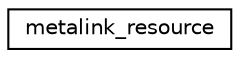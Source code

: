 digraph "Graphical Class Hierarchy"
{
  edge [fontname="Helvetica",fontsize="10",labelfontname="Helvetica",labelfontsize="10"];
  node [fontname="Helvetica",fontsize="10",shape=record];
  rankdir="LR";
  Node0 [label="metalink_resource",height=0.2,width=0.4,color="black", fillcolor="white", style="filled",URL="$structmetalink__resource.html"];
}
